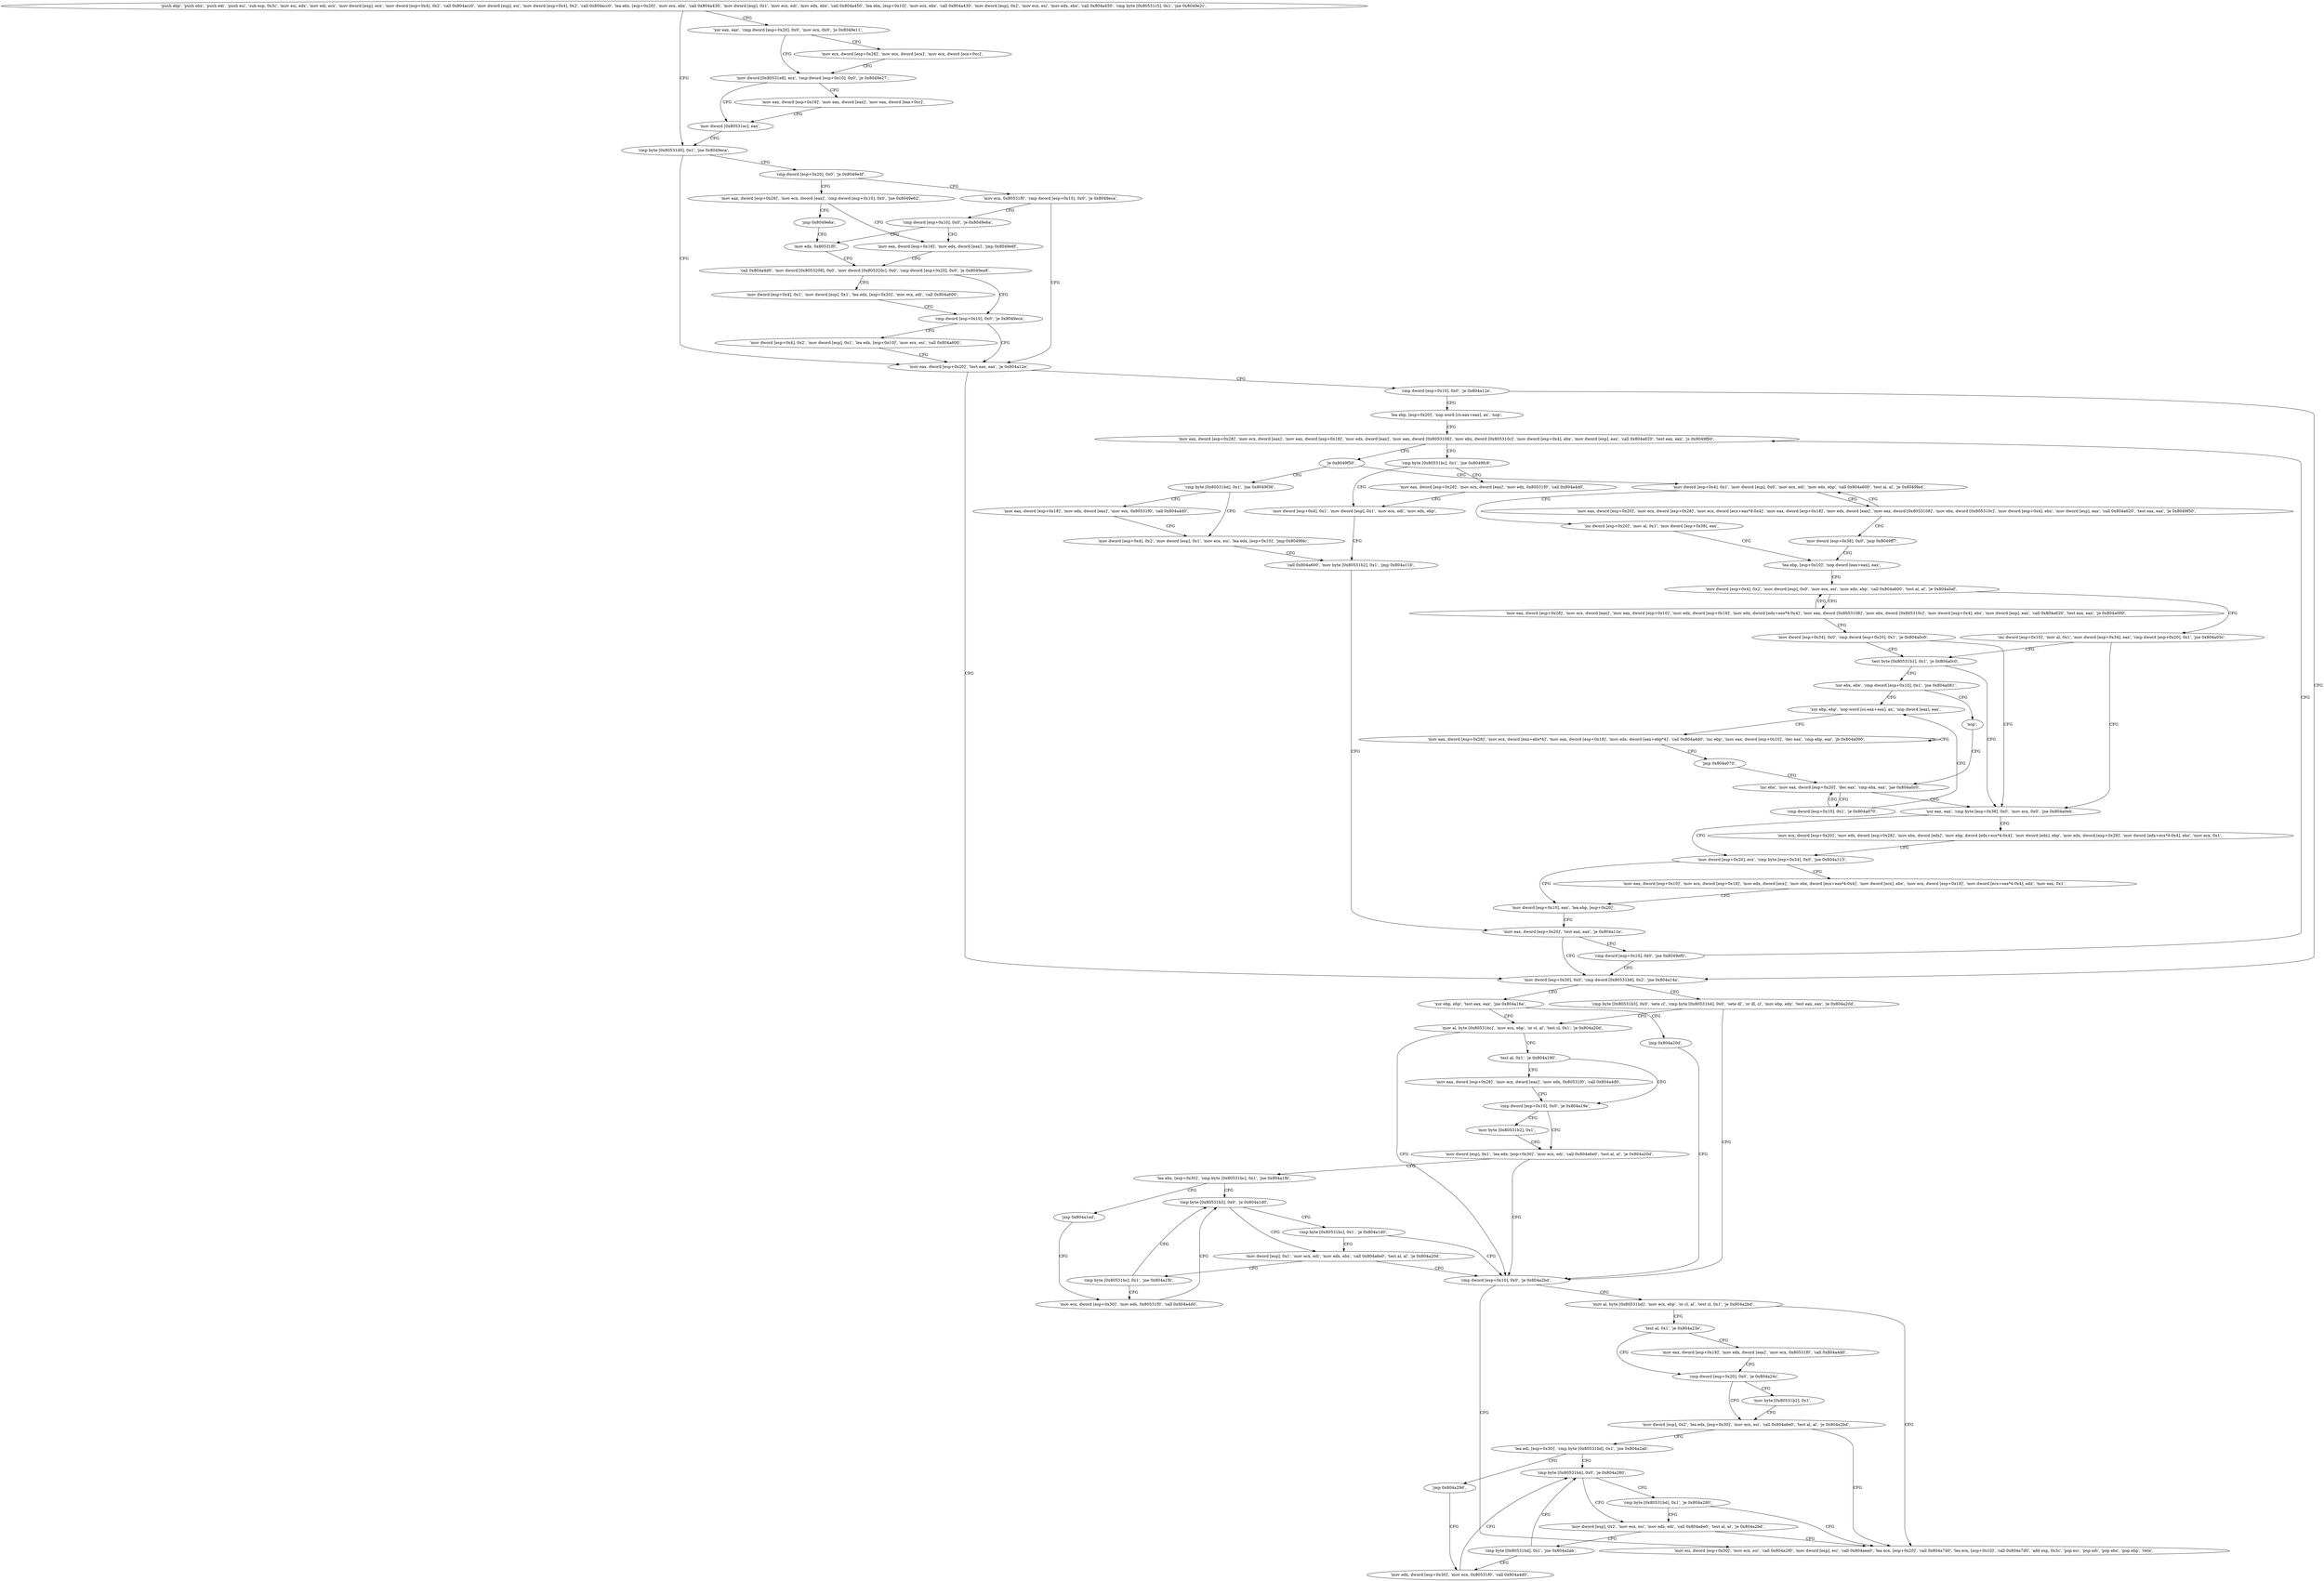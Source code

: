 digraph "func" {
"134520208" [label = "'push ebp', 'push ebx', 'push edi', 'push esi', 'sub esp, 0x3c', 'mov esi, edx', 'mov edi, ecx', 'mov dword [esp], ecx', 'mov dword [esp+0x4], 0x2', 'call 0x804acc0', 'mov dword [esp], esi', 'mov dword [esp+0x4], 0x2', 'call 0x804acc0', 'lea ebx, [esp+0x20]', 'mov ecx, ebx', 'call 0x804a430', 'mov dword [esp], 0x1', 'mov ecx, edi', 'mov edx, ebx', 'call 0x804a450', 'lea ebx, [esp+0x10]', 'mov ecx, ebx', 'call 0x804a430', 'mov dword [esp], 0x2', 'mov ecx, esi', 'mov edx, ebx', 'call 0x804a450', 'cmp byte [0x80531c5], 0x1', 'jne 0x8049e2c', " ]
"134520364" [label = "'cmp byte [0x80531d0], 0x1', 'jne 0x8049eca', " ]
"134520314" [label = "'xor eax, eax', 'cmp dword [esp+0x20], 0x0', 'mov ecx, 0x0', 'je 0x8049e11', " ]
"134520522" [label = "'mov eax, dword [esp+0x20]', 'test eax, eax', 'je 0x804a12e', " ]
"134520377" [label = "'cmp dword [esp+0x20], 0x0', 'je 0x8049e4f', " ]
"134520337" [label = "'mov dword [0x80531e8], ecx', 'cmp dword [esp+0x10], 0x0', 'je 0x8049e27', " ]
"134520328" [label = "'mov ecx, dword [esp+0x28]', 'mov ecx, dword [ecx]', 'mov ecx, dword [ecx+0xc]', " ]
"134521134" [label = "'mov dword [esp+0x30], 0x0', 'cmp dword [0x80531b8], 0x2', 'jne 0x804a14a', " ]
"134520534" [label = "'cmp dword [esp+0x10], 0x0', 'je 0x804a12e', " ]
"134520399" [label = "'mov ecx, 0x80531f0', 'cmp dword [esp+0x10], 0x0', 'je 0x8049eca', " ]
"134520384" [label = "'mov eax, dword [esp+0x28]', 'mov ecx, dword [eax]', 'cmp dword [esp+0x10], 0x0', 'jne 0x8049e62', " ]
"134520359" [label = "'mov dword [0x80531ec], eax', " ]
"134520350" [label = "'mov eax, dword [esp+0x18]', 'mov eax, dword [eax]', 'mov eax, dword [eax+0xc]', " ]
"134521162" [label = "'cmp byte [0x80531b3], 0x0', 'sete cl', 'cmp byte [0x80531b4], 0x0', 'sete dl', 'or dl, cl', 'mov ebp, edx', 'test eax, eax', 'je 0x804a20d', " ]
"134521151" [label = "'xor ebp, ebp', 'test eax, eax', 'jne 0x804a16a', " ]
"134520545" [label = "'lea ebp, [esp+0x20]', 'nop word [cs:eax+eax], ax', 'nop', " ]
"134520411" [label = "'cmp dword [esp+0x10], 0x0', 'je 0x8049e6a', " ]
"134520418" [label = "'mov eax, dword [esp+0x18]', 'mov edx, dword [eax]', 'jmp 0x8049e6f', " ]
"134520397" [label = "'jmp 0x8049e6a', " ]
"134521357" [label = "'cmp dword [esp+0x10], 0x0', 'je 0x804a2bd', " ]
"134521194" [label = "'mov al, byte [0x80531bc]', 'mov ecx, ebp', 'or cl, al', 'test cl, 0x1', 'je 0x804a20d', " ]
"134521157" [label = "'jmp 0x804a20d', " ]
"134520560" [label = "'mov eax, dword [esp+0x28]', 'mov ecx, dword [eax]', 'mov eax, dword [esp+0x18]', 'mov edx, dword [eax]', 'mov eax, dword [0x8053108]', 'mov ebx, dword [0x805310c]', 'mov dword [esp+0x4], ebx', 'mov dword [esp], eax', 'call 0x804a620', 'test eax, eax', 'js 0x8049fb0', " ]
"134520426" [label = "'mov edx, 0x80531f0', " ]
"134520431" [label = "'call 0x804a4d0', 'mov dword [0x8053208], 0x0', 'mov dword [0x805320c], 0x0', 'cmp dword [esp+0x20], 0x0', 'je 0x8049ea9', " ]
"134521533" [label = "'mov esi, dword [esp+0x30]', 'mov ecx, esi', 'call 0x804a2f0', 'mov dword [esp], esi', 'call 0x804aea0', 'lea ecx, [esp+0x20]', 'call 0x804a7d0', 'lea ecx, [esp+0x10]', 'call 0x804a7d0', 'add esp, 0x3c', 'pop esi', 'pop edi', 'pop ebx', 'pop ebp', 'retn', " ]
"134521368" [label = "'mov al, byte [0x80531bd]', 'mov ecx, ebp', 'or cl, al', 'test cl, 0x1', 'je 0x804a2bd', " ]
"134521212" [label = "'test al, 0x1', 'je 0x804a190', " ]
"134520752" [label = "'cmp byte [0x80531bc], 0x1', 'jne 0x8049fc9', " ]
"134520777" [label = "'mov dword [esp+0x4], 0x1', 'mov dword [esp], 0x1', 'mov ecx, edi', 'mov edx, ebp', " ]
"134520761" [label = "'mov eax, dword [esp+0x28]', 'mov ecx, dword [eax]', 'mov edx, 0x80531f0', 'call 0x804a4d0', " ]
"134520603" [label = "'je 0x8049f50', " ]
"134520656" [label = "'mov dword [esp+0x4], 0x1', 'mov dword [esp], 0x0', 'mov ecx, edi', 'mov edx, ebp', 'call 0x804a600', 'test al, al', 'je 0x8049fed', " ]
"134520605" [label = "'cmp byte [0x80531bd], 0x1', 'jne 0x8049f36', " ]
"134520489" [label = "'cmp dword [esp+0x10], 0x0', 'je 0x8049eca', " ]
"134520463" [label = "'mov dword [esp+0x4], 0x1', 'mov dword [esp], 0x1', 'lea edx, [esp+0x20]', 'mov ecx, edi', 'call 0x804a600', " ]
"134521386" [label = "'test al, 0x1', 'je 0x804a23e', " ]
"134521232" [label = "'cmp dword [esp+0x10], 0x0', 'je 0x804a19e', " ]
"134521216" [label = "'mov eax, dword [esp+0x28]', 'mov ecx, dword [eax]', 'mov edx, 0x80531f0', 'call 0x804a4d0', " ]
"134520796" [label = "'call 0x804a600', 'mov byte [0x80531b2], 0x1', 'jmp 0x804a11b', " ]
"134520813" [label = "'inc dword [esp+0x20]', 'mov al, 0x1', 'mov dword [esp+0x38], eax', " ]
"134520688" [label = "'mov eax, dword [esp+0x20]', 'mov ecx, dword [esp+0x28]', 'mov ecx, dword [ecx+eax*4-0x4]', 'mov eax, dword [esp+0x18]', 'mov edx, dword [eax]', 'mov eax, dword [0x8053108]', 'mov ebx, dword [0x805310c]', 'mov dword [esp+0x4], ebx', 'mov dword [esp], eax', 'call 0x804a620', 'test eax, eax', 'je 0x8049f50', " ]
"134520630" [label = "'mov dword [esp+0x4], 0x2', 'mov dword [esp], 0x1', 'mov ecx, esi', 'lea edx, [esp+0x10]', 'jmp 0x8049fdc', " ]
"134520614" [label = "'mov eax, dword [esp+0x18]', 'mov edx, dword [eax]', 'mov ecx, 0x80531f0', 'call 0x804a4d0', " ]
"134520496" [label = "'mov dword [esp+0x4], 0x2', 'mov dword [esp], 0x1', 'lea edx, [esp+0x10]', 'mov ecx, esi', 'call 0x804a600', " ]
"134521406" [label = "'cmp dword [esp+0x20], 0x0', 'je 0x804a24c', " ]
"134521390" [label = "'mov eax, dword [esp+0x18]', 'mov edx, dword [eax]', 'mov ecx, 0x80531f0', 'call 0x804a4d0', " ]
"134521246" [label = "'mov dword [esp], 0x1', 'lea edx, [esp+0x30]', 'mov ecx, edi', 'call 0x804a6e0', 'test al, al', 'je 0x804a20d', " ]
"134521239" [label = "'mov byte [0x80531b2], 0x1', " ]
"134521115" [label = "'mov eax, dword [esp+0x20]', 'test eax, eax', 'je 0x804a12e', " ]
"134521123" [label = "'cmp dword [esp+0x10], 0x0', 'jne 0x8049ef0', " ]
"134520823" [label = "'lea ebp, [esp+0x10]', 'nop dword [eax+eax], eax', " ]
"134520733" [label = "'mov dword [esp+0x38], 0x0', 'jmp 0x8049ff7', " ]
"134521420" [label = "'mov dword [esp], 0x2', 'lea edx, [esp+0x30]', 'mov ecx, esi', 'call 0x804a6e0', 'test al, al', 'je 0x804a2bd', " ]
"134521413" [label = "'mov byte [0x80531b2], 0x1', " ]
"134521268" [label = "'lea ebx, [esp+0x30]', 'cmp byte [0x80531bc], 0x1', 'jne 0x804a1fb', " ]
"134521007" [label = "'inc dword [esp+0x10]', 'mov al, 0x1', 'mov dword [esp+0x34], eax', 'cmp dword [esp+0x20], 0x1', 'jne 0x804a05c', " ]
"134520924" [label = "'test byte [0x80531b1], 0x1', 'je 0x804a0c0', " ]
"134521024" [label = "'xor eax, eax', 'cmp byte [esp+0x38], 0x0', 'mov ecx, 0x0', 'jne 0x804a0eb', " ]
"134520864" [label = "'mov eax, dword [esp+0x28]', 'mov ecx, dword [eax]', 'mov eax, dword [esp+0x10]', 'mov edx, dword [esp+0x18]', 'mov edx, dword [edx+eax*4-0x4]', 'mov eax, dword [0x8053108]', 'mov ebx, dword [0x805310c]', 'mov dword [esp+0x4], ebx', 'mov dword [esp], eax', 'call 0x804a620', 'test eax, eax', 'je 0x804a000', " ]
"134520832" [label = "'mov dword [esp+0x4], 0x2', 'mov dword [esp], 0x0', 'mov ecx, esi', 'mov edx, ebp', 'call 0x804a600', 'test al, al', 'je 0x804a0af', " ]
"134520909" [label = "'mov dword [esp+0x34], 0x0', 'cmp dword [esp+0x20], 0x1', 'je 0x804a0c0', " ]
"134521442" [label = "'lea edi, [esp+0x30]', 'cmp byte [0x80531bd], 0x1', 'jne 0x804a2ab', " ]
"134521339" [label = "'cmp byte [0x80531b3], 0x0', 'je 0x804a1d0', " ]
"134521281" [label = "'jmp 0x804a1ed', " ]
"134520933" [label = "'xor ebx, ebx', 'cmp dword [esp+0x10], 0x1', 'jne 0x804a081', " ]
"134521067" [label = "'mov dword [esp+0x20], ecx', 'cmp byte [esp+0x34], 0x0', 'jne 0x804a113', " ]
"134521038" [label = "'mov ecx, dword [esp+0x20]', 'mov edx, dword [esp+0x28]', 'mov ebx, dword [edx]', 'mov ebp, dword [edx+ecx*4-0x4]', 'mov dword [edx], ebp', 'mov edx, dword [esp+0x28]', 'mov dword [edx+ecx*4-0x4], ebx', 'mov ecx, 0x1', " ]
"134521515" [label = "'cmp byte [0x80531b4], 0x0', 'je 0x804a280', " ]
"134521455" [label = "'jmp 0x804a29d', " ]
"134521296" [label = "'mov dword [esp], 0x1', 'mov ecx, edi', 'mov edx, ebx', 'call 0x804a6e0', 'test al, al', 'je 0x804a20d', " ]
"134521348" [label = "'cmp byte [0x80531bc], 0x1', 'je 0x804a1d0', " ]
"134521325" [label = "'mov ecx, dword [esp+0x30]', 'mov edx, 0x80531f0', 'call 0x804a4d0', " ]
"134520961" [label = "'xor ebp, ebp', 'nop word [cs:eax+eax], ax', 'nop dword [eax], eax', " ]
"134520942" [label = "'nop', " ]
"134521107" [label = "'mov dword [esp+0x10], eax', 'lea ebp, [esp+0x20]', " ]
"134521078" [label = "'mov eax, dword [esp+0x10]', 'mov ecx, dword [esp+0x18]', 'mov edx, dword [ecx]', 'mov ebx, dword [ecx+eax*4-0x4]', 'mov dword [ecx], ebx', 'mov ecx, dword [esp+0x18]', 'mov dword [ecx+eax*4-0x4], edx', 'mov eax, 0x1', " ]
"134521472" [label = "'mov dword [esp], 0x2', 'mov ecx, esi', 'mov edx, edi', 'call 0x804a6e0', 'test al, al', 'je 0x804a2bd', " ]
"134521524" [label = "'cmp byte [0x80531bd], 0x1', 'je 0x804a280', " ]
"134521501" [label = "'mov edx, dword [esp+0x30]', 'mov ecx, 0x80531f0', 'call 0x804a4d0', " ]
"134521316" [label = "'cmp byte [0x80531bc], 0x1', 'jne 0x804a1fb', " ]
"134520976" [label = "'mov eax, dword [esp+0x28]', 'mov ecx, dword [eax+ebx*4]', 'mov eax, dword [esp+0x18]', 'mov edx, dword [eax+ebp*4]', 'call 0x804a4d0', 'inc ebp', 'mov eax, dword [esp+0x10]', 'dec eax', 'cmp ebp, eax', 'jb 0x804a090', " ]
"134520944" [label = "'inc ebx', 'mov eax, dword [esp+0x20]', 'dec eax', 'cmp ebx, eax', 'jae 0x804a0c0', " ]
"134521492" [label = "'cmp byte [0x80531bd], 0x1', 'jne 0x804a2ab', " ]
"134521005" [label = "'jmp 0x804a070', " ]
"134520954" [label = "'cmp dword [esp+0x10], 0x1', 'je 0x804a070', " ]
"134520208" -> "134520364" [ label = "CFG" ]
"134520208" -> "134520314" [ label = "CFG" ]
"134520364" -> "134520522" [ label = "CFG" ]
"134520364" -> "134520377" [ label = "CFG" ]
"134520314" -> "134520337" [ label = "CFG" ]
"134520314" -> "134520328" [ label = "CFG" ]
"134520522" -> "134521134" [ label = "CFG" ]
"134520522" -> "134520534" [ label = "CFG" ]
"134520377" -> "134520399" [ label = "CFG" ]
"134520377" -> "134520384" [ label = "CFG" ]
"134520337" -> "134520359" [ label = "CFG" ]
"134520337" -> "134520350" [ label = "CFG" ]
"134520328" -> "134520337" [ label = "CFG" ]
"134521134" -> "134521162" [ label = "CFG" ]
"134521134" -> "134521151" [ label = "CFG" ]
"134520534" -> "134521134" [ label = "CFG" ]
"134520534" -> "134520545" [ label = "CFG" ]
"134520399" -> "134520522" [ label = "CFG" ]
"134520399" -> "134520411" [ label = "CFG" ]
"134520384" -> "134520418" [ label = "CFG" ]
"134520384" -> "134520397" [ label = "CFG" ]
"134520359" -> "134520364" [ label = "CFG" ]
"134520350" -> "134520359" [ label = "CFG" ]
"134521162" -> "134521357" [ label = "CFG" ]
"134521162" -> "134521194" [ label = "CFG" ]
"134521151" -> "134521194" [ label = "CFG" ]
"134521151" -> "134521157" [ label = "CFG" ]
"134520545" -> "134520560" [ label = "CFG" ]
"134520411" -> "134520426" [ label = "CFG" ]
"134520411" -> "134520418" [ label = "CFG" ]
"134520418" -> "134520431" [ label = "CFG" ]
"134520397" -> "134520426" [ label = "CFG" ]
"134521357" -> "134521533" [ label = "CFG" ]
"134521357" -> "134521368" [ label = "CFG" ]
"134521194" -> "134521357" [ label = "CFG" ]
"134521194" -> "134521212" [ label = "CFG" ]
"134521157" -> "134521357" [ label = "CFG" ]
"134520560" -> "134520752" [ label = "CFG" ]
"134520560" -> "134520603" [ label = "CFG" ]
"134520426" -> "134520431" [ label = "CFG" ]
"134520431" -> "134520489" [ label = "CFG" ]
"134520431" -> "134520463" [ label = "CFG" ]
"134521368" -> "134521533" [ label = "CFG" ]
"134521368" -> "134521386" [ label = "CFG" ]
"134521212" -> "134521232" [ label = "CFG" ]
"134521212" -> "134521216" [ label = "CFG" ]
"134520752" -> "134520777" [ label = "CFG" ]
"134520752" -> "134520761" [ label = "CFG" ]
"134520777" -> "134520796" [ label = "CFG" ]
"134520761" -> "134520777" [ label = "CFG" ]
"134520603" -> "134520656" [ label = "CFG" ]
"134520603" -> "134520605" [ label = "CFG" ]
"134520656" -> "134520813" [ label = "CFG" ]
"134520656" -> "134520688" [ label = "CFG" ]
"134520605" -> "134520630" [ label = "CFG" ]
"134520605" -> "134520614" [ label = "CFG" ]
"134520489" -> "134520522" [ label = "CFG" ]
"134520489" -> "134520496" [ label = "CFG" ]
"134520463" -> "134520489" [ label = "CFG" ]
"134521386" -> "134521406" [ label = "CFG" ]
"134521386" -> "134521390" [ label = "CFG" ]
"134521232" -> "134521246" [ label = "CFG" ]
"134521232" -> "134521239" [ label = "CFG" ]
"134521216" -> "134521232" [ label = "CFG" ]
"134520796" -> "134521115" [ label = "CFG" ]
"134520813" -> "134520823" [ label = "CFG" ]
"134520688" -> "134520656" [ label = "CFG" ]
"134520688" -> "134520733" [ label = "CFG" ]
"134520630" -> "134520796" [ label = "CFG" ]
"134520614" -> "134520630" [ label = "CFG" ]
"134520496" -> "134520522" [ label = "CFG" ]
"134521406" -> "134521420" [ label = "CFG" ]
"134521406" -> "134521413" [ label = "CFG" ]
"134521390" -> "134521406" [ label = "CFG" ]
"134521246" -> "134521357" [ label = "CFG" ]
"134521246" -> "134521268" [ label = "CFG" ]
"134521239" -> "134521246" [ label = "CFG" ]
"134521115" -> "134521134" [ label = "CFG" ]
"134521115" -> "134521123" [ label = "CFG" ]
"134521123" -> "134520560" [ label = "CFG" ]
"134521123" -> "134521134" [ label = "CFG" ]
"134520823" -> "134520832" [ label = "CFG" ]
"134520733" -> "134520823" [ label = "CFG" ]
"134521420" -> "134521533" [ label = "CFG" ]
"134521420" -> "134521442" [ label = "CFG" ]
"134521413" -> "134521420" [ label = "CFG" ]
"134521268" -> "134521339" [ label = "CFG" ]
"134521268" -> "134521281" [ label = "CFG" ]
"134521007" -> "134520924" [ label = "CFG" ]
"134521007" -> "134521024" [ label = "CFG" ]
"134520924" -> "134521024" [ label = "CFG" ]
"134520924" -> "134520933" [ label = "CFG" ]
"134521024" -> "134521067" [ label = "CFG" ]
"134521024" -> "134521038" [ label = "CFG" ]
"134520864" -> "134520832" [ label = "CFG" ]
"134520864" -> "134520909" [ label = "CFG" ]
"134520832" -> "134521007" [ label = "CFG" ]
"134520832" -> "134520864" [ label = "CFG" ]
"134520909" -> "134521024" [ label = "CFG" ]
"134520909" -> "134520924" [ label = "CFG" ]
"134521442" -> "134521515" [ label = "CFG" ]
"134521442" -> "134521455" [ label = "CFG" ]
"134521339" -> "134521296" [ label = "CFG" ]
"134521339" -> "134521348" [ label = "CFG" ]
"134521281" -> "134521325" [ label = "CFG" ]
"134520933" -> "134520961" [ label = "CFG" ]
"134520933" -> "134520942" [ label = "CFG" ]
"134521067" -> "134521107" [ label = "CFG" ]
"134521067" -> "134521078" [ label = "CFG" ]
"134521038" -> "134521067" [ label = "CFG" ]
"134521515" -> "134521472" [ label = "CFG" ]
"134521515" -> "134521524" [ label = "CFG" ]
"134521455" -> "134521501" [ label = "CFG" ]
"134521296" -> "134521357" [ label = "CFG" ]
"134521296" -> "134521316" [ label = "CFG" ]
"134521348" -> "134521296" [ label = "CFG" ]
"134521348" -> "134521357" [ label = "CFG" ]
"134521325" -> "134521339" [ label = "CFG" ]
"134520961" -> "134520976" [ label = "CFG" ]
"134520942" -> "134520944" [ label = "CFG" ]
"134521107" -> "134521115" [ label = "CFG" ]
"134521078" -> "134521107" [ label = "CFG" ]
"134521472" -> "134521533" [ label = "CFG" ]
"134521472" -> "134521492" [ label = "CFG" ]
"134521524" -> "134521472" [ label = "CFG" ]
"134521524" -> "134521533" [ label = "CFG" ]
"134521501" -> "134521515" [ label = "CFG" ]
"134521316" -> "134521339" [ label = "CFG" ]
"134521316" -> "134521325" [ label = "CFG" ]
"134520976" -> "134520976" [ label = "CFG" ]
"134520976" -> "134521005" [ label = "CFG" ]
"134520944" -> "134521024" [ label = "CFG" ]
"134520944" -> "134520954" [ label = "CFG" ]
"134521492" -> "134521515" [ label = "CFG" ]
"134521492" -> "134521501" [ label = "CFG" ]
"134521005" -> "134520944" [ label = "CFG" ]
"134520954" -> "134520944" [ label = "CFG" ]
"134520954" -> "134520961" [ label = "CFG" ]
}

